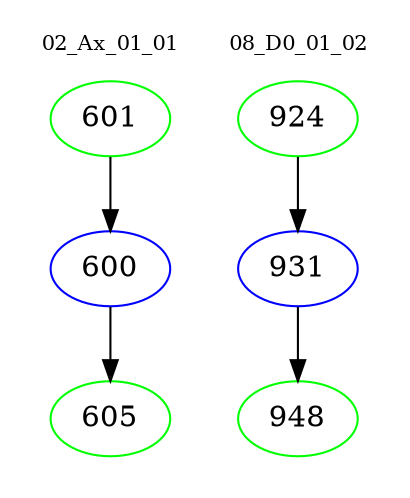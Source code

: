 digraph{
subgraph cluster_0 {
color = white
label = "02_Ax_01_01";
fontsize=10;
T0_601 [label="601", color="green"]
T0_601 -> T0_600 [color="black"]
T0_600 [label="600", color="blue"]
T0_600 -> T0_605 [color="black"]
T0_605 [label="605", color="green"]
}
subgraph cluster_1 {
color = white
label = "08_D0_01_02";
fontsize=10;
T1_924 [label="924", color="green"]
T1_924 -> T1_931 [color="black"]
T1_931 [label="931", color="blue"]
T1_931 -> T1_948 [color="black"]
T1_948 [label="948", color="green"]
}
}
